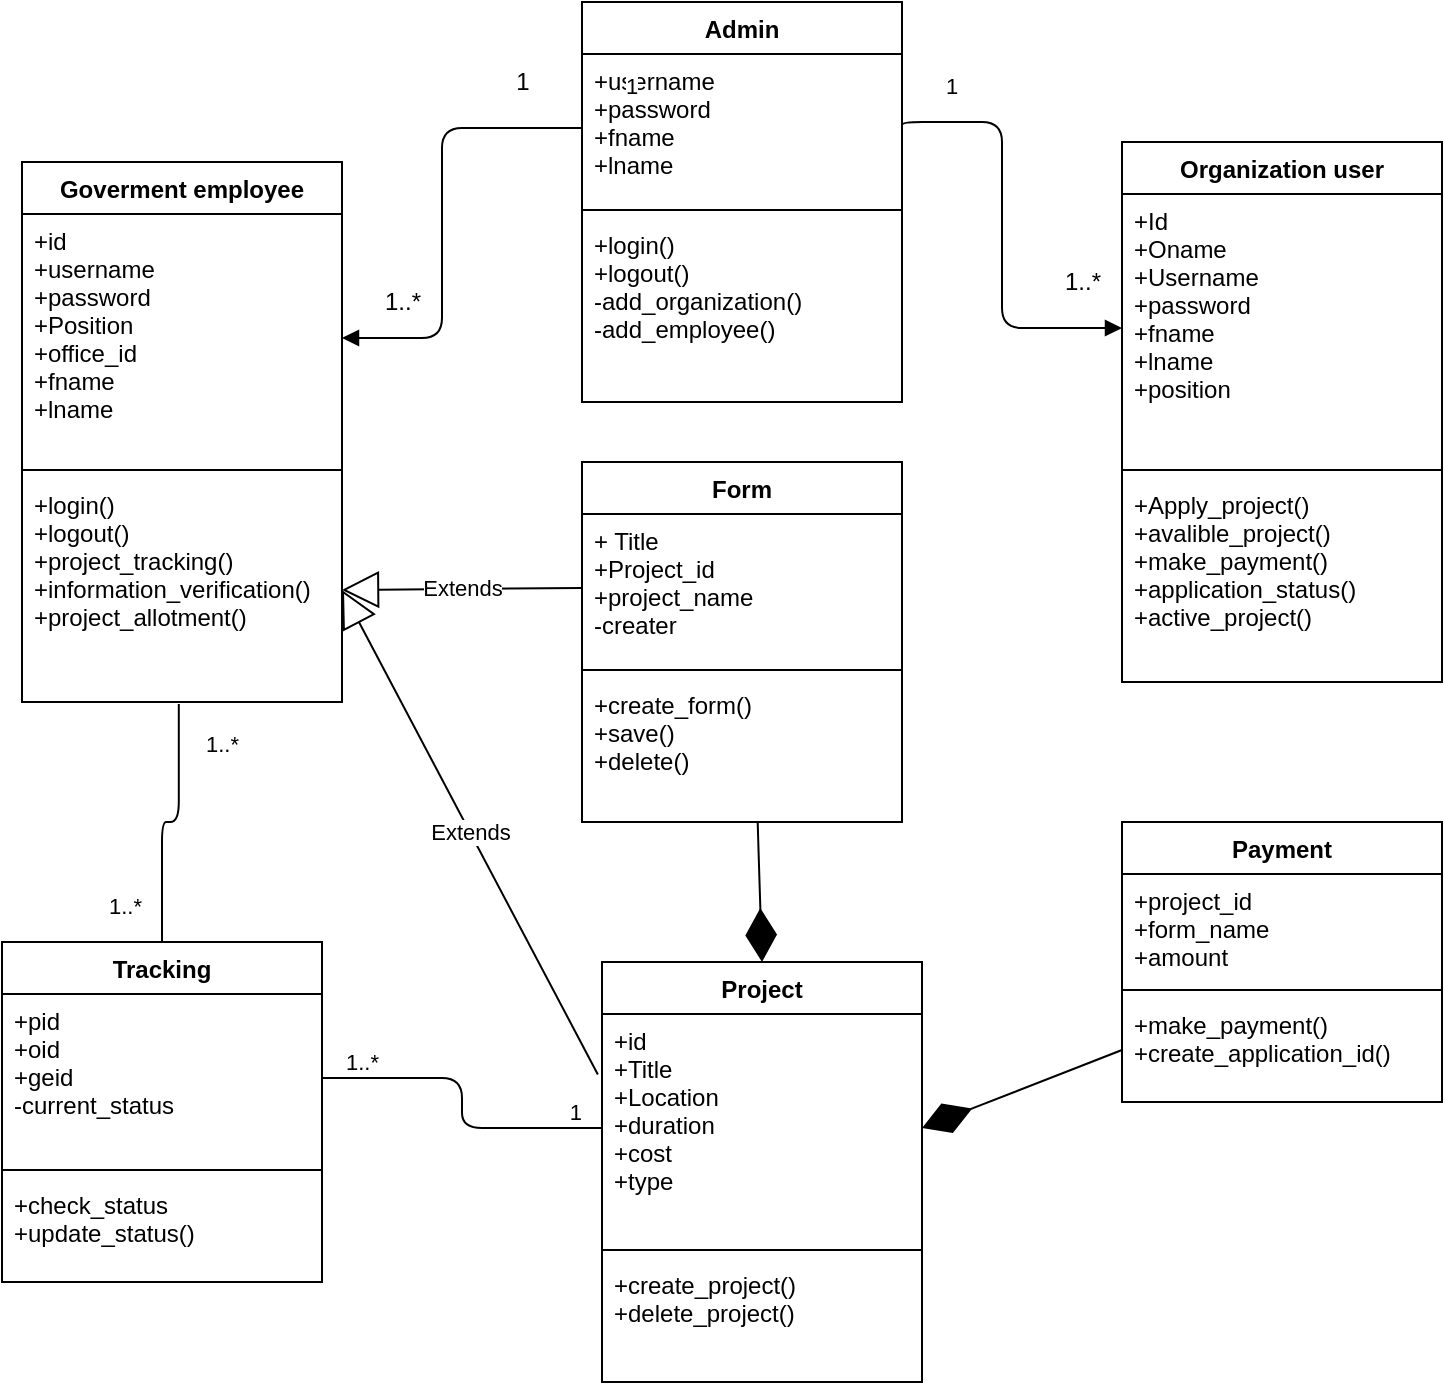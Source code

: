 <mxfile version="13.6.9"><diagram id="kgpKYQtTHZ0yAKxKKP6v" name="Page-1"><mxGraphModel dx="1172" dy="589" grid="1" gridSize="10" guides="1" tooltips="1" connect="1" arrows="1" fold="1" page="1" pageScale="1" pageWidth="850" pageHeight="1100" math="0" shadow="0"><root><mxCell id="0"/><mxCell id="1" parent="0"/><mxCell id="Fzch1lBKg1lZ4hprqAy6-69" value="" style="endArrow=diamondThin;endFill=1;endSize=24;html=1;entryX=1;entryY=0.5;entryDx=0;entryDy=0;exitX=0;exitY=0.5;exitDx=0;exitDy=0;" edge="1" parent="1" source="Fzch1lBKg1lZ4hprqAy6-40" target="Fzch1lBKg1lZ4hprqAy6-49"><mxGeometry width="160" relative="1" as="geometry"><mxPoint x="210" y="570" as="sourcePoint"/><mxPoint x="370" y="570" as="targetPoint"/></mxGeometry></mxCell><mxCell id="Fzch1lBKg1lZ4hprqAy6-70" value="" style="endArrow=none;html=1;edgeStyle=orthogonalEdgeStyle;exitX=1;exitY=0.5;exitDx=0;exitDy=0;entryX=0;entryY=0.5;entryDx=0;entryDy=0;" edge="1" parent="1" source="Fzch1lBKg1lZ4hprqAy6-53" target="Fzch1lBKg1lZ4hprqAy6-49"><mxGeometry relative="1" as="geometry"><mxPoint x="210" y="430" as="sourcePoint"/><mxPoint x="370" y="430" as="targetPoint"/></mxGeometry></mxCell><mxCell id="Fzch1lBKg1lZ4hprqAy6-71" value="1..*" style="edgeLabel;resizable=0;html=1;align=left;verticalAlign=bottom;" connectable="0" vertex="1" parent="Fzch1lBKg1lZ4hprqAy6-70"><mxGeometry x="-1" relative="1" as="geometry"><mxPoint x="10" as="offset"/></mxGeometry></mxCell><mxCell id="Fzch1lBKg1lZ4hprqAy6-72" value="1" style="edgeLabel;resizable=0;html=1;align=right;verticalAlign=bottom;" connectable="0" vertex="1" parent="Fzch1lBKg1lZ4hprqAy6-70"><mxGeometry x="1" relative="1" as="geometry"><mxPoint x="-10" as="offset"/></mxGeometry></mxCell><mxCell id="Fzch1lBKg1lZ4hprqAy6-9" value="Goverment employee" style="swimlane;fontStyle=1;align=center;verticalAlign=top;childLayout=stackLayout;horizontal=1;startSize=26;horizontalStack=0;resizeParent=1;resizeParentMax=0;resizeLast=0;collapsible=1;marginBottom=0;" vertex="1" parent="1"><mxGeometry x="50" y="100" width="160" height="270" as="geometry"/></mxCell><mxCell id="Fzch1lBKg1lZ4hprqAy6-10" value="+id&#10;+username&#10;+password&#10;+Position&#10;+office_id&#10;+fname&#10;+lname&#10;" style="text;strokeColor=none;fillColor=none;align=left;verticalAlign=top;spacingLeft=4;spacingRight=4;overflow=hidden;rotatable=0;points=[[0,0.5],[1,0.5]];portConstraint=eastwest;" vertex="1" parent="Fzch1lBKg1lZ4hprqAy6-9"><mxGeometry y="26" width="160" height="124" as="geometry"/></mxCell><mxCell id="Fzch1lBKg1lZ4hprqAy6-11" value="" style="line;strokeWidth=1;fillColor=none;align=left;verticalAlign=middle;spacingTop=-1;spacingLeft=3;spacingRight=3;rotatable=0;labelPosition=right;points=[];portConstraint=eastwest;" vertex="1" parent="Fzch1lBKg1lZ4hprqAy6-9"><mxGeometry y="150" width="160" height="8" as="geometry"/></mxCell><mxCell id="Fzch1lBKg1lZ4hprqAy6-12" value="+login()&#10;+logout()&#10;+project_tracking()&#10;+information_verification()&#10;+project_allotment()" style="text;strokeColor=none;fillColor=none;align=left;verticalAlign=top;spacingLeft=4;spacingRight=4;overflow=hidden;rotatable=0;points=[[0,0.5],[1,0.5]];portConstraint=eastwest;" vertex="1" parent="Fzch1lBKg1lZ4hprqAy6-9"><mxGeometry y="158" width="160" height="112" as="geometry"/></mxCell><mxCell id="Fzch1lBKg1lZ4hprqAy6-74" value="Extends" style="endArrow=block;endSize=16;endFill=0;html=1;exitX=0;exitY=0.5;exitDx=0;exitDy=0;entryX=1;entryY=0.5;entryDx=0;entryDy=0;" edge="1" parent="1" source="Fzch1lBKg1lZ4hprqAy6-34" target="Fzch1lBKg1lZ4hprqAy6-12"><mxGeometry width="160" relative="1" as="geometry"><mxPoint x="210" y="820" as="sourcePoint"/><mxPoint x="480" y="399" as="targetPoint"/></mxGeometry></mxCell><mxCell id="Fzch1lBKg1lZ4hprqAy6-5" value="Organization user" style="swimlane;fontStyle=1;align=center;verticalAlign=top;childLayout=stackLayout;horizontal=1;startSize=26;horizontalStack=0;resizeParent=1;resizeParentMax=0;resizeLast=0;collapsible=1;marginBottom=0;" vertex="1" parent="1"><mxGeometry x="600" y="90" width="160" height="270" as="geometry"/></mxCell><mxCell id="Fzch1lBKg1lZ4hprqAy6-6" value="+Id&#10;+Oname&#10;+Username&#10;+password&#10;+fname&#10;+lname&#10;+position" style="text;strokeColor=none;fillColor=none;align=left;verticalAlign=top;spacingLeft=4;spacingRight=4;overflow=hidden;rotatable=0;points=[[0,0.5],[1,0.5]];portConstraint=eastwest;" vertex="1" parent="Fzch1lBKg1lZ4hprqAy6-5"><mxGeometry y="26" width="160" height="134" as="geometry"/></mxCell><mxCell id="Fzch1lBKg1lZ4hprqAy6-7" value="" style="line;strokeWidth=1;fillColor=none;align=left;verticalAlign=middle;spacingTop=-1;spacingLeft=3;spacingRight=3;rotatable=0;labelPosition=right;points=[];portConstraint=eastwest;" vertex="1" parent="Fzch1lBKg1lZ4hprqAy6-5"><mxGeometry y="160" width="160" height="8" as="geometry"/></mxCell><mxCell id="Fzch1lBKg1lZ4hprqAy6-8" value="+Apply_project()&#10;+avalible_project()&#10;+make_payment()&#10;+application_status()&#10;+active_project()" style="text;strokeColor=none;fillColor=none;align=left;verticalAlign=top;spacingLeft=4;spacingRight=4;overflow=hidden;rotatable=0;points=[[0,0.5],[1,0.5]];portConstraint=eastwest;" vertex="1" parent="Fzch1lBKg1lZ4hprqAy6-5"><mxGeometry y="168" width="160" height="102" as="geometry"/></mxCell><mxCell id="Fzch1lBKg1lZ4hprqAy6-75" value="Extends" style="endArrow=block;endSize=16;endFill=0;html=1;exitX=-0.013;exitY=0.265;exitDx=0;exitDy=0;exitPerimeter=0;entryX=1;entryY=0.5;entryDx=0;entryDy=0;" edge="1" parent="1" source="Fzch1lBKg1lZ4hprqAy6-49" target="Fzch1lBKg1lZ4hprqAy6-12"><mxGeometry width="160" relative="1" as="geometry"><mxPoint x="210" y="340" as="sourcePoint"/><mxPoint x="370" y="340" as="targetPoint"/></mxGeometry></mxCell><mxCell id="Fzch1lBKg1lZ4hprqAy6-33" value="Form" style="swimlane;fontStyle=1;align=center;verticalAlign=top;childLayout=stackLayout;horizontal=1;startSize=26;horizontalStack=0;resizeParent=1;resizeParentMax=0;resizeLast=0;collapsible=1;marginBottom=0;" vertex="1" parent="1"><mxGeometry x="330" y="250" width="160" height="180" as="geometry"/></mxCell><mxCell id="Fzch1lBKg1lZ4hprqAy6-34" value="+ Title&#10;+Project_id&#10;+project_name&#10;-creater" style="text;strokeColor=none;fillColor=none;align=left;verticalAlign=top;spacingLeft=4;spacingRight=4;overflow=hidden;rotatable=0;points=[[0,0.5],[1,0.5]];portConstraint=eastwest;" vertex="1" parent="Fzch1lBKg1lZ4hprqAy6-33"><mxGeometry y="26" width="160" height="74" as="geometry"/></mxCell><mxCell id="Fzch1lBKg1lZ4hprqAy6-35" value="" style="line;strokeWidth=1;fillColor=none;align=left;verticalAlign=middle;spacingTop=-1;spacingLeft=3;spacingRight=3;rotatable=0;labelPosition=right;points=[];portConstraint=eastwest;" vertex="1" parent="Fzch1lBKg1lZ4hprqAy6-33"><mxGeometry y="100" width="160" height="8" as="geometry"/></mxCell><mxCell id="Fzch1lBKg1lZ4hprqAy6-36" value="+create_form()&#10;+save()&#10;+delete()" style="text;strokeColor=none;fillColor=none;align=left;verticalAlign=top;spacingLeft=4;spacingRight=4;overflow=hidden;rotatable=0;points=[[0,0.5],[1,0.5]];portConstraint=eastwest;" vertex="1" parent="Fzch1lBKg1lZ4hprqAy6-33"><mxGeometry y="108" width="160" height="72" as="geometry"/></mxCell><mxCell id="Fzch1lBKg1lZ4hprqAy6-37" value="Payment" style="swimlane;fontStyle=1;align=center;verticalAlign=top;childLayout=stackLayout;horizontal=1;startSize=26;horizontalStack=0;resizeParent=1;resizeParentMax=0;resizeLast=0;collapsible=1;marginBottom=0;" vertex="1" parent="1"><mxGeometry x="600" y="430" width="160" height="140" as="geometry"/></mxCell><mxCell id="Fzch1lBKg1lZ4hprqAy6-38" value="+project_id&#10;+form_name&#10;+amount" style="text;strokeColor=none;fillColor=none;align=left;verticalAlign=top;spacingLeft=4;spacingRight=4;overflow=hidden;rotatable=0;points=[[0,0.5],[1,0.5]];portConstraint=eastwest;" vertex="1" parent="Fzch1lBKg1lZ4hprqAy6-37"><mxGeometry y="26" width="160" height="54" as="geometry"/></mxCell><mxCell id="Fzch1lBKg1lZ4hprqAy6-39" value="" style="line;strokeWidth=1;fillColor=none;align=left;verticalAlign=middle;spacingTop=-1;spacingLeft=3;spacingRight=3;rotatable=0;labelPosition=right;points=[];portConstraint=eastwest;" vertex="1" parent="Fzch1lBKg1lZ4hprqAy6-37"><mxGeometry y="80" width="160" height="8" as="geometry"/></mxCell><mxCell id="Fzch1lBKg1lZ4hprqAy6-40" value="+make_payment()&#10;+create_application_id()&#10;" style="text;strokeColor=none;fillColor=none;align=left;verticalAlign=top;spacingLeft=4;spacingRight=4;overflow=hidden;rotatable=0;points=[[0,0.5],[1,0.5]];portConstraint=eastwest;" vertex="1" parent="Fzch1lBKg1lZ4hprqAy6-37"><mxGeometry y="88" width="160" height="52" as="geometry"/></mxCell><mxCell id="Fzch1lBKg1lZ4hprqAy6-76" value="" style="endArrow=none;html=1;edgeStyle=orthogonalEdgeStyle;exitX=0.49;exitY=1.009;exitDx=0;exitDy=0;exitPerimeter=0;entryX=0.5;entryY=0;entryDx=0;entryDy=0;" edge="1" parent="1" source="Fzch1lBKg1lZ4hprqAy6-12" target="Fzch1lBKg1lZ4hprqAy6-52"><mxGeometry relative="1" as="geometry"><mxPoint x="210" y="340" as="sourcePoint"/><mxPoint x="370" y="340" as="targetPoint"/></mxGeometry></mxCell><mxCell id="Fzch1lBKg1lZ4hprqAy6-77" value="1..*" style="edgeLabel;resizable=0;html=1;align=left;verticalAlign=bottom;" connectable="0" vertex="1" parent="Fzch1lBKg1lZ4hprqAy6-76"><mxGeometry x="-1" relative="1" as="geometry"><mxPoint x="11.6" y="28.99" as="offset"/></mxGeometry></mxCell><mxCell id="Fzch1lBKg1lZ4hprqAy6-78" value="1..*" style="edgeLabel;resizable=0;html=1;align=right;verticalAlign=bottom;" connectable="0" vertex="1" parent="Fzch1lBKg1lZ4hprqAy6-76"><mxGeometry x="1" relative="1" as="geometry"><mxPoint x="-10" y="-9.61" as="offset"/></mxGeometry></mxCell><mxCell id="Fzch1lBKg1lZ4hprqAy6-52" value="Tracking" style="swimlane;fontStyle=1;align=center;verticalAlign=top;childLayout=stackLayout;horizontal=1;startSize=26;horizontalStack=0;resizeParent=1;resizeParentMax=0;resizeLast=0;collapsible=1;marginBottom=0;" vertex="1" parent="1"><mxGeometry x="40" y="490" width="160" height="170" as="geometry"/></mxCell><mxCell id="Fzch1lBKg1lZ4hprqAy6-53" value="+pid&#10;+oid&#10;+geid&#10;-current_status" style="text;strokeColor=none;fillColor=none;align=left;verticalAlign=top;spacingLeft=4;spacingRight=4;overflow=hidden;rotatable=0;points=[[0,0.5],[1,0.5]];portConstraint=eastwest;" vertex="1" parent="Fzch1lBKg1lZ4hprqAy6-52"><mxGeometry y="26" width="160" height="84" as="geometry"/></mxCell><mxCell id="Fzch1lBKg1lZ4hprqAy6-54" value="" style="line;strokeWidth=1;fillColor=none;align=left;verticalAlign=middle;spacingTop=-1;spacingLeft=3;spacingRight=3;rotatable=0;labelPosition=right;points=[];portConstraint=eastwest;" vertex="1" parent="Fzch1lBKg1lZ4hprqAy6-52"><mxGeometry y="110" width="160" height="8" as="geometry"/></mxCell><mxCell id="Fzch1lBKg1lZ4hprqAy6-55" value="+check_status&#10;+update_status()" style="text;strokeColor=none;fillColor=none;align=left;verticalAlign=top;spacingLeft=4;spacingRight=4;overflow=hidden;rotatable=0;points=[[0,0.5],[1,0.5]];portConstraint=eastwest;" vertex="1" parent="Fzch1lBKg1lZ4hprqAy6-52"><mxGeometry y="118" width="160" height="52" as="geometry"/></mxCell><mxCell id="Fzch1lBKg1lZ4hprqAy6-79" value="" style="endArrow=block;endFill=1;html=1;edgeStyle=orthogonalEdgeStyle;align=left;verticalAlign=top;entryX=0;entryY=0.5;entryDx=0;entryDy=0;exitX=1;exitY=0.5;exitDx=0;exitDy=0;" edge="1" parent="1" source="Fzch1lBKg1lZ4hprqAy6-2" target="Fzch1lBKg1lZ4hprqAy6-6"><mxGeometry x="-1" relative="1" as="geometry"><mxPoint x="500" y="60" as="sourcePoint"/><mxPoint x="660" y="60" as="targetPoint"/><Array as="points"><mxPoint x="490" y="80"/><mxPoint x="540" y="80"/><mxPoint x="540" y="183"/></Array></mxGeometry></mxCell><mxCell id="Fzch1lBKg1lZ4hprqAy6-80" value="1" style="edgeLabel;resizable=0;html=1;align=left;verticalAlign=bottom;" connectable="0" vertex="1" parent="Fzch1lBKg1lZ4hprqAy6-79"><mxGeometry x="-1" relative="1" as="geometry"><mxPoint x="20" y="-13" as="offset"/></mxGeometry></mxCell><mxCell id="Fzch1lBKg1lZ4hprqAy6-81" value="1..*" style="text;html=1;align=center;verticalAlign=middle;resizable=0;points=[];autosize=1;" vertex="1" parent="1"><mxGeometry x="565" y="150" width="30" height="20" as="geometry"/></mxCell><mxCell id="Fzch1lBKg1lZ4hprqAy6-1" value="Admin" style="swimlane;fontStyle=1;align=center;verticalAlign=top;childLayout=stackLayout;horizontal=1;startSize=26;horizontalStack=0;resizeParent=1;resizeParentMax=0;resizeLast=0;collapsible=1;marginBottom=0;" vertex="1" parent="1"><mxGeometry x="330" y="20" width="160" height="200" as="geometry"/></mxCell><mxCell id="Fzch1lBKg1lZ4hprqAy6-2" value="+username&#10;+password&#10;+fname&#10;+lname&#10;&#10;&#10;&#10;&#10;&#10;&#10;&#10;&#10;&#10;&#10;&#10;&#10;&#10;&#10;&#10;&#10;&#10;&#10;&#10;&#10;&#10;&#10;&#10;&#10;&#10;&#10;&#10;&#10;&#10;&#10;&#10;&#10;&#10;&#10;&#10;&#10;&#10;&#10;&#10;&#10;&#10;&#10;&#10;&#10;&#10;&#10;&#10;&#10;&#10;&#10;&#10;&#10;&#10;&#10;" style="text;strokeColor=none;fillColor=none;align=left;verticalAlign=top;spacingLeft=4;spacingRight=4;overflow=hidden;rotatable=0;points=[[0,0.5],[1,0.5]];portConstraint=eastwest;" vertex="1" parent="Fzch1lBKg1lZ4hprqAy6-1"><mxGeometry y="26" width="160" height="74" as="geometry"/></mxCell><mxCell id="Fzch1lBKg1lZ4hprqAy6-3" value="" style="line;strokeWidth=1;fillColor=none;align=left;verticalAlign=middle;spacingTop=-1;spacingLeft=3;spacingRight=3;rotatable=0;labelPosition=right;points=[];portConstraint=eastwest;" vertex="1" parent="Fzch1lBKg1lZ4hprqAy6-1"><mxGeometry y="100" width="160" height="8" as="geometry"/></mxCell><mxCell id="Fzch1lBKg1lZ4hprqAy6-4" value="+login()&#10;+logout()&#10;-add_organization()&#10;-add_employee()" style="text;strokeColor=none;fillColor=none;align=left;verticalAlign=top;spacingLeft=4;spacingRight=4;overflow=hidden;rotatable=0;points=[[0,0.5],[1,0.5]];portConstraint=eastwest;" vertex="1" parent="Fzch1lBKg1lZ4hprqAy6-1"><mxGeometry y="108" width="160" height="92" as="geometry"/></mxCell><mxCell id="Fzch1lBKg1lZ4hprqAy6-82" value="" style="endArrow=block;endFill=1;html=1;edgeStyle=orthogonalEdgeStyle;align=left;verticalAlign=top;entryX=1;entryY=0.5;entryDx=0;entryDy=0;exitX=0;exitY=0.5;exitDx=0;exitDy=0;" edge="1" parent="1" source="Fzch1lBKg1lZ4hprqAy6-2" target="Fzch1lBKg1lZ4hprqAy6-10"><mxGeometry x="-1" relative="1" as="geometry"><mxPoint x="170" y="33" as="sourcePoint"/><mxPoint x="280" y="133" as="targetPoint"/><Array as="points"><mxPoint x="260" y="83"/><mxPoint x="260" y="188"/></Array></mxGeometry></mxCell><mxCell id="Fzch1lBKg1lZ4hprqAy6-83" value="1" style="edgeLabel;resizable=0;html=1;align=left;verticalAlign=bottom;" connectable="0" vertex="1" parent="Fzch1lBKg1lZ4hprqAy6-82"><mxGeometry x="-1" relative="1" as="geometry"><mxPoint x="20" y="-13" as="offset"/></mxGeometry></mxCell><mxCell id="Fzch1lBKg1lZ4hprqAy6-84" value="1" style="text;html=1;align=center;verticalAlign=middle;resizable=0;points=[];autosize=1;" vertex="1" parent="1"><mxGeometry x="290" y="50" width="20" height="20" as="geometry"/></mxCell><mxCell id="Fzch1lBKg1lZ4hprqAy6-85" value="1..*" style="text;html=1;align=center;verticalAlign=middle;resizable=0;points=[];autosize=1;" vertex="1" parent="1"><mxGeometry x="225" y="160" width="30" height="20" as="geometry"/></mxCell><mxCell id="Fzch1lBKg1lZ4hprqAy6-86" value="" style="endArrow=diamondThin;endFill=1;endSize=24;html=1;entryX=0.5;entryY=0;entryDx=0;entryDy=0;exitX=0.549;exitY=1.004;exitDx=0;exitDy=0;exitPerimeter=0;" edge="1" parent="1" source="Fzch1lBKg1lZ4hprqAy6-36" target="Fzch1lBKg1lZ4hprqAy6-48"><mxGeometry width="160" relative="1" as="geometry"><mxPoint x="610" y="554" as="sourcePoint"/><mxPoint x="480" y="623" as="targetPoint"/></mxGeometry></mxCell><mxCell id="Fzch1lBKg1lZ4hprqAy6-48" value="Project" style="swimlane;fontStyle=1;align=center;verticalAlign=top;childLayout=stackLayout;horizontal=1;startSize=26;horizontalStack=0;resizeParent=1;resizeParentMax=0;resizeLast=0;collapsible=1;marginBottom=0;" vertex="1" parent="1"><mxGeometry x="340" y="500" width="160" height="210" as="geometry"/></mxCell><mxCell id="Fzch1lBKg1lZ4hprqAy6-49" value="+id&#10;+Title&#10;+Location&#10;+duration&#10;+cost&#10;+type" style="text;strokeColor=none;fillColor=none;align=left;verticalAlign=top;spacingLeft=4;spacingRight=4;overflow=hidden;rotatable=0;points=[[0,0.5],[1,0.5]];portConstraint=eastwest;" vertex="1" parent="Fzch1lBKg1lZ4hprqAy6-48"><mxGeometry y="26" width="160" height="114" as="geometry"/></mxCell><mxCell id="Fzch1lBKg1lZ4hprqAy6-50" value="" style="line;strokeWidth=1;fillColor=none;align=left;verticalAlign=middle;spacingTop=-1;spacingLeft=3;spacingRight=3;rotatable=0;labelPosition=right;points=[];portConstraint=eastwest;" vertex="1" parent="Fzch1lBKg1lZ4hprqAy6-48"><mxGeometry y="140" width="160" height="8" as="geometry"/></mxCell><mxCell id="Fzch1lBKg1lZ4hprqAy6-51" value="+create_project()&#10;+delete_project()" style="text;strokeColor=none;fillColor=none;align=left;verticalAlign=top;spacingLeft=4;spacingRight=4;overflow=hidden;rotatable=0;points=[[0,0.5],[1,0.5]];portConstraint=eastwest;" vertex="1" parent="Fzch1lBKg1lZ4hprqAy6-48"><mxGeometry y="148" width="160" height="62" as="geometry"/></mxCell></root></mxGraphModel></diagram></mxfile>